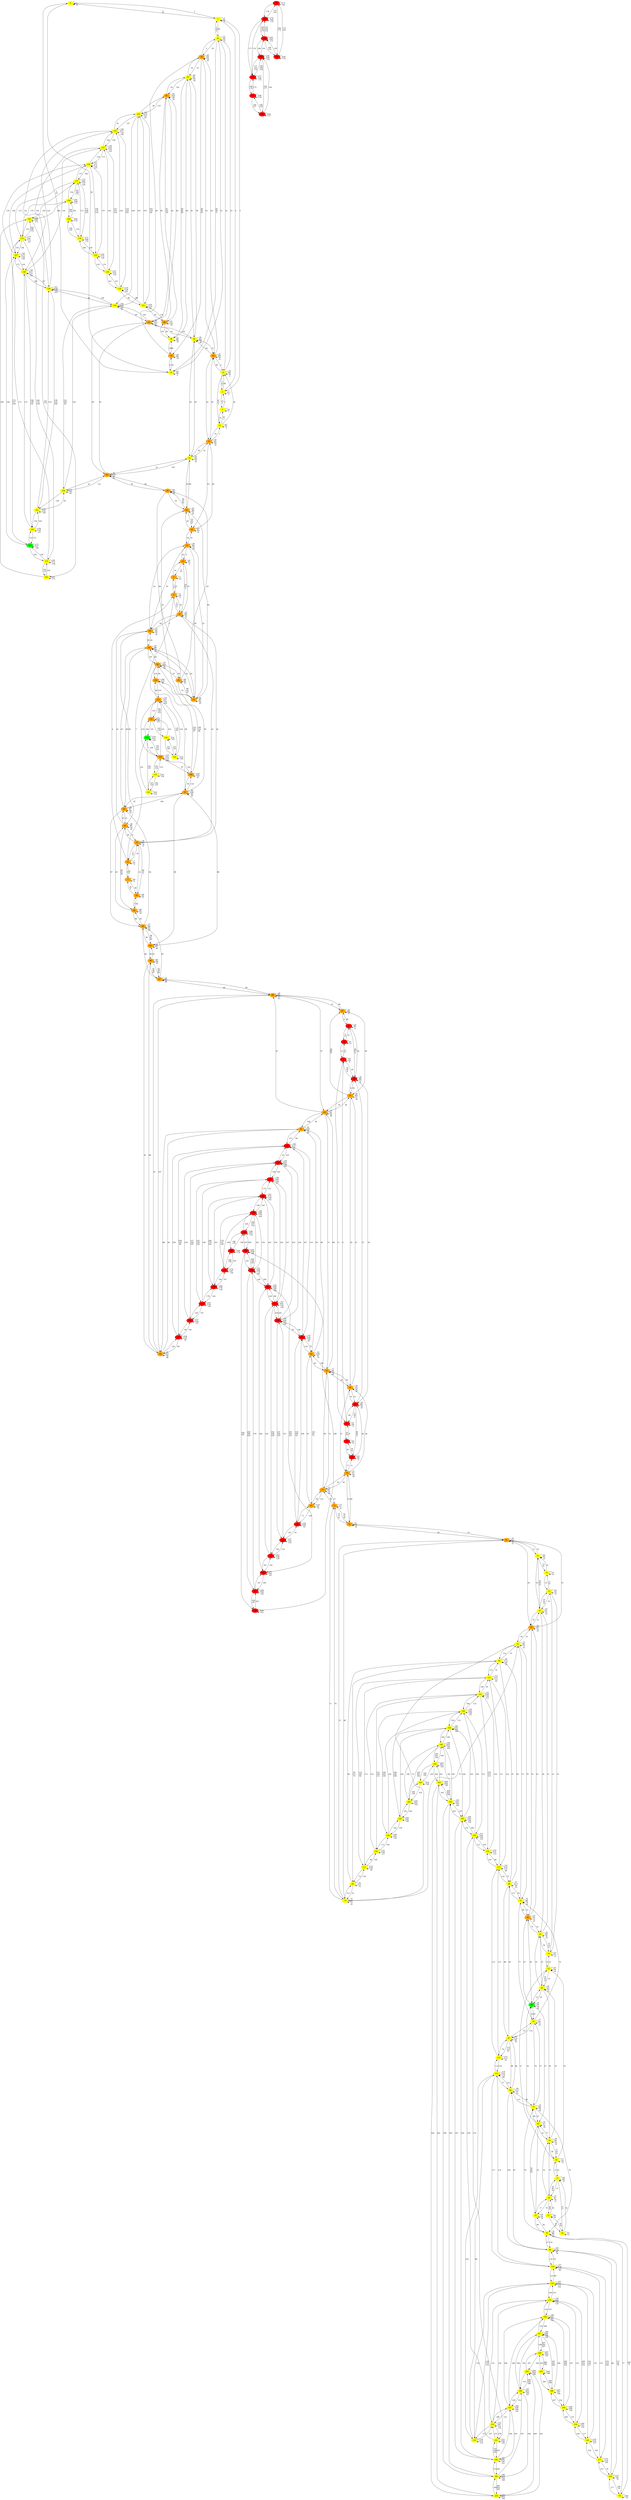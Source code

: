 digraph yamyam {
0 -> 0 [label = "\n1\n19"];
1 -> 0 [label = "\n1\n19"];
19 -> 0 [label = "\n1\n19"];
0[label = "0" color=yellow style = filled];
0 -> 1 [label = "\n2"];
1 -> 1 [label = "\n2\n20\n0"];
2 -> 1 [label = "\n0"];
20 -> 1 [label = "\n2\n20\n0"];
1[label = "1" color=yellow style = filled];
1 -> 2 [label = "\n3"];
2 -> 2 [label = "\n3\n21\n1"];
3 -> 2 [label = "\n1"];
21 -> 2 [label = "\n3\n21\n1"];
2[label = "2" color=yellow style = filled];
2 -> 3 [label = "\n22\n2"];
3 -> 3 [label = "\n22\n2"];
22 -> 3 [label = "\n22\n2"];
3[label = "3" color=yellow style = filled];
4 -> 4 [label = "\n5\n23"];
5 -> 4 [label = "\n5\n23"];
23 -> 4 [label = "\n5\n23"];
4[label = "4" color=orange style = filled];
4 -> 5 [label = "\n6"];
5 -> 5 [label = "\n6\n24\n4"];
6 -> 5 [label = "\n4"];
24 -> 5 [label = "\n6\n24\n4"];
5[label = "5" color=orange style = filled];
5 -> 6 [label = "\n7"];
6 -> 6 [label = "\n7\n25\n5"];
7 -> 6 [label = "\n5"];
25 -> 6 [label = "\n7\n25\n5"];
6[label = "6" color=orange style = filled];
6 -> 7 [label = "\n26\n6"];
7 -> 7 [label = "\n26\n6"];
26 -> 7 [label = "\n26\n6"];
7[label = "7" color=orange style = filled];
8 -> 8 [label = "\n9\n27"];
9 -> 8 [label = "\n9\n27"];
27 -> 8 [label = "\n9\n27"];
8[label = "8" color=red style = filled];
8 -> 9 [label = "\n10"];
9 -> 9 [label = "\n10\n28\n8"];
10 -> 9 [label = "\n8"];
28 -> 9 [label = "\n10\n28\n8"];
9[label = "9" color=red style = filled];
9 -> 10 [label = "\n11"];
10 -> 10 [label = "\n11\n29\n9"];
11 -> 10 [label = "\n9"];
29 -> 10 [label = "\n11\n29\n9"];
10[label = "10" color=red style = filled];
10 -> 11 [label = "\n30\n10"];
11 -> 11 [label = "\n30\n10"];
30 -> 11 [label = "\n30\n10"];
11[label = "11" color=red style = filled];
12 -> 12 [label = "\n13\n31"];
13 -> 12 [label = "\n13\n31"];
31 -> 12 [label = "\n13\n31"];
12[label = "12" color=yellow style = filled];
12 -> 13 [label = "\n14"];
13 -> 13 [label = "\n14\n32\n12"];
14 -> 13 [label = "\n12"];
32 -> 13 [label = "\n14\n32\n12"];
13[label = "13" color=yellow style = filled];
13 -> 14 [label = "\n15"];
14 -> 14 [label = "\n15\n33\n13"];
15 -> 14 [label = "\n13"];
33 -> 14 [label = "\n15\n33\n13"];
14[label = "14" color=yellow style = filled];
14 -> 15 [label = "\n16"];
15 -> 15 [label = "\n16\n34\n14"];
16 -> 15 [label = "\n14"];
34 -> 15 [label = "\n16\n34\n14"];
15[label = "15" color=yellow style = filled];
15 -> 16 [label = "\n17"];
16 -> 16 [label = "\n17\n35\n15"];
17 -> 16 [label = "\n15"];
35 -> 16 [label = "\n17\n35\n15"];
16[label = "16" color=yellow style = filled];
16 -> 17 [label = "\n18"];
17 -> 17 [label = "\n18\n36\n16"];
18 -> 17 [label = "\n16"];
36 -> 17 [label = "\n18\n36\n16"];
17[label = "17" color=yellow style = filled];
17 -> 18 [label = "\n37\n17"];
18 -> 18 [label = "\n37\n17"];
37 -> 18 [label = "\n37\n17"];
18[label = "18" color=yellow style = filled];
0 -> 19 [label = "\n38"];
19 -> 19 [label = "\n20\n38\n0"];
20 -> 19 [label = "\n20\n38\n0"];
38 -> 19 [label = "\n0"];
19[label = "19" color=yellow style = filled];
1 -> 20 [label = "\n39"];
19 -> 20 [label = "\n21"];
20 -> 20 [label = "\n21\n39\n19\n1"];
21 -> 20 [label = "\n19"];
39 -> 20 [label = "\n1"];
20[label = "20" color=yellow style = filled];
2 -> 21 [label = "\n40"];
20 -> 21 [label = "\n22"];
21 -> 21 [label = "\n22\n40\n20\n2"];
22 -> 21 [label = "\n20"];
40 -> 21 [label = "\n2"];
21[label = "21" color=yellow style = filled];
3 -> 22 [label = "\n41"];
21 -> 22 [label = "\n41\n21\n3"];
22 -> 22 [label = "\n41\n21\n3"];
41 -> 22 [label = "\n3"];
22[label = "22" color=yellow style = filled];
4 -> 23 [label = "\n43"];
23 -> 23 [label = "\n24\n43\n4"];
24 -> 23 [label = "\n24\n43\n4"];
43 -> 23 [label = "\n4"];
23[label = "23" color=orange style = filled];
5 -> 24 [label = "\n44"];
23 -> 24 [label = "\n25"];
24 -> 24 [label = "\n25\n44\n23\n5"];
25 -> 24 [label = "\n23"];
44 -> 24 [label = "\n5"];
24[label = "24" color=orange style = filled];
6 -> 25 [label = "\n45"];
24 -> 25 [label = "\n26"];
25 -> 25 [label = "\n26\n45\n24\n6"];
26 -> 25 [label = "\n24"];
45 -> 25 [label = "\n6"];
25[label = "25" color=orange style = filled];
7 -> 26 [label = "\n46"];
25 -> 26 [label = "\n46\n25\n7"];
26 -> 26 [label = "\n46\n25\n7"];
46 -> 26 [label = "\n7"];
26[label = "26" color=orange style = filled];
8 -> 27 [label = "\n47"];
27 -> 27 [label = "\n28\n47\n8"];
28 -> 27 [label = "\n28\n47\n8"];
47 -> 27 [label = "\n8"];
27[label = "27" color=red style = filled];
9 -> 28 [label = "\n48"];
27 -> 28 [label = "\n29"];
28 -> 28 [label = "\n29\n48\n27\n9"];
29 -> 28 [label = "\n27"];
48 -> 28 [label = "\n9"];
28[label = "28" color=red style = filled];
10 -> 29 [label = "\n49"];
28 -> 29 [label = "\n30"];
29 -> 29 [label = "\n30\n49\n28\n10"];
30 -> 29 [label = "\n28"];
49 -> 29 [label = "\n10"];
29[label = "29" color=red style = filled];
11 -> 30 [label = "\n50"];
29 -> 30 [label = "\n50\n29\n11"];
30 -> 30 [label = "\n50\n29\n11"];
50 -> 30 [label = "\n11"];
30[label = "30" color=red style = filled];
12 -> 31 [label = "\n52"];
31 -> 31 [label = "\n32\n52\n12"];
32 -> 31 [label = "\n32\n52\n12"];
52 -> 31 [label = "\n12"];
31[label = "31" color=yellow style = filled];
13 -> 32 [label = "\n53"];
31 -> 32 [label = "\n33"];
32 -> 32 [label = "\n33\n53\n31\n13"];
33 -> 32 [label = "\n31"];
53 -> 32 [label = "\n13"];
32[label = "32" color=yellow style = filled];
14 -> 33 [label = "\n54"];
32 -> 33 [label = "\n34"];
33 -> 33 [label = "\n34\n54\n32\n14"];
34 -> 33 [label = "\n32"];
54 -> 33 [label = "\n14"];
33[label = "33" color=yellow style = filled];
15 -> 34 [label = "\n55"];
33 -> 34 [label = "\n35"];
34 -> 34 [label = "\n35\n55\n33\n15"];
35 -> 34 [label = "\n33"];
55 -> 34 [label = "\n15"];
34[label = "34" color=yellow style = filled];
16 -> 35 [label = "\n56"];
34 -> 35 [label = "\n36"];
35 -> 35 [label = "\n36\n56\n34\n16"];
36 -> 35 [label = "\n34"];
56 -> 35 [label = "\n16"];
35[label = "35" color=yellow style = filled];
17 -> 36 [label = "\n57"];
35 -> 36 [label = "\n37"];
36 -> 36 [label = "\n37\n57\n35\n17"];
37 -> 36 [label = "\n35"];
57 -> 36 [label = "\n17"];
36[label = "36" color=yellow style = filled];
18 -> 37 [label = "\n36\n18"];
36 -> 37 [label = "\n36\n18"];
37 -> 37 [label = "\n36\n18"];
37[label = "37" color=yellow style = filled];
19 -> 38 [label = "\n58"];
38 -> 38 [label = "\n39\n58\n19"];
39 -> 38 [label = "\n39\n58\n19"];
58 -> 38 [label = "\n19"];
38[label = "38" color=orange style = filled];
20 -> 39 [label = "\n59"];
38 -> 39 [label = "\n40"];
39 -> 39 [label = "\n40\n59\n38\n20"];
40 -> 39 [label = "\n38"];
59 -> 39 [label = "\n20"];
39[label = "39" color=orange style = filled];
21 -> 40 [label = "\n60"];
39 -> 40 [label = "\n41"];
40 -> 40 [label = "\n41\n60\n39\n21"];
41 -> 40 [label = "\n39"];
60 -> 40 [label = "\n21"];
40[label = "40" color=orange style = filled];
22 -> 41 [label = "\n61"];
40 -> 41 [label = "\n42"];
41 -> 41 [label = "\n42\n61\n40\n22"];
42 -> 41 [label = "\n40"];
61 -> 41 [label = "\n22"];
41[label = "41" color=orange style = filled];
41 -> 42 [label = "\n43"];
42 -> 42 [label = "\n43\n62\n41"];
43 -> 42 [label = "\n41"];
62 -> 42 [label = "\n43\n62\n41"];
42[label = "42" color=orange style = filled];
23 -> 43 [label = "\n63"];
42 -> 43 [label = "\n44"];
43 -> 43 [label = "\n44\n63\n42\n23"];
44 -> 43 [label = "\n42"];
63 -> 43 [label = "\n23"];
43[label = "43" color=orange style = filled];
24 -> 44 [label = "\n64"];
43 -> 44 [label = "\n45"];
44 -> 44 [label = "\n45\n64\n43\n24"];
45 -> 44 [label = "\n43"];
64 -> 44 [label = "\n24"];
44[label = "44" color=orange style = filled];
25 -> 45 [label = "\n65"];
44 -> 45 [label = "\n46"];
45 -> 45 [label = "\n46\n65\n44\n25"];
46 -> 45 [label = "\n44"];
65 -> 45 [label = "\n25"];
45[label = "45" color=orange style = filled];
26 -> 46 [label = "\n66"];
45 -> 46 [label = "\n66\n45\n26"];
46 -> 46 [label = "\n66\n45\n26"];
66 -> 46 [label = "\n26"];
46[label = "46" color=orange style = filled];
27 -> 47 [label = "\n68"];
47 -> 47 [label = "\n48\n68\n27"];
48 -> 47 [label = "\n48\n68\n27"];
68 -> 47 [label = "\n27"];
47[label = "47" color=orange style = filled];
28 -> 48 [label = "\n69"];
47 -> 48 [label = "\n49"];
48 -> 48 [label = "\n49\n69\n47\n28"];
49 -> 48 [label = "\n47"];
69 -> 48 [label = "\n28"];
48[label = "48" color=orange style = filled];
29 -> 49 [label = "\n70"];
48 -> 49 [label = "\n50"];
49 -> 49 [label = "\n50\n70\n48\n29"];
50 -> 49 [label = "\n48"];
70 -> 49 [label = "\n29"];
49[label = "49" color=orange style = filled];
30 -> 50 [label = "\n71"];
49 -> 50 [label = "\n51"];
50 -> 50 [label = "\n51\n71\n49\n30"];
51 -> 50 [label = "\n49"];
71 -> 50 [label = "\n30"];
50[label = "50" color=orange style = filled];
50 -> 51 [label = "\n52"];
51 -> 51 [label = "\n52\n72\n50"];
52 -> 51 [label = "\n50"];
72 -> 51 [label = "\n52\n72\n50"];
51[label = "51" color=orange style = filled];
31 -> 52 [label = "\n73"];
51 -> 52 [label = "\n53"];
52 -> 52 [label = "\n53\n73\n51\n31"];
53 -> 52 [label = "\n51"];
73 -> 52 [label = "\n31"];
52[label = "52" color=orange style = filled];
32 -> 53 [label = "\n74"];
52 -> 53 [label = "\n54"];
53 -> 53 [label = "\n54\n74\n52\n32"];
54 -> 53 [label = "\n52"];
74 -> 53 [label = "\n32"];
53[label = "53" color=orange style = filled];
33 -> 54 [label = "\n75"];
53 -> 54 [label = "\n55"];
54 -> 54 [label = "\n55\n75\n53\n33"];
55 -> 54 [label = "\n53"];
75 -> 54 [label = "\n33"];
54[label = "54" color=orange style = filled];
34 -> 55 [label = "\n76"];
54 -> 55 [label = "\n56"];
55 -> 55 [label = "\n56\n76\n54\n34"];
56 -> 55 [label = "\n54"];
76 -> 55 [label = "\n34"];
55[label = "55" color=green style = filled];
35 -> 56 [label = "\n77"];
55 -> 56 [label = "\n57"];
56 -> 56 [label = "\n57\n77\n55\n35"];
57 -> 56 [label = "\n55"];
77 -> 56 [label = "\n35"];
56[label = "56" color=yellow style = filled];
36 -> 57 [label = "\n78"];
56 -> 57 [label = "\n78\n56\n36"];
57 -> 57 [label = "\n78\n56\n36"];
78 -> 57 [label = "\n36"];
57[label = "57" color=yellow style = filled];
38 -> 58 [label = "\n80"];
58 -> 58 [label = "\n59\n80\n38"];
59 -> 58 [label = "\n59\n80\n38"];
80 -> 58 [label = "\n38"];
58[label = "58" color=yellow style = filled];
39 -> 59 [label = "\n81"];
58 -> 59 [label = "\n60"];
59 -> 59 [label = "\n60\n81\n58\n39"];
60 -> 59 [label = "\n58"];
81 -> 59 [label = "\n39"];
59[label = "59" color=yellow style = filled];
40 -> 60 [label = "\n82"];
59 -> 60 [label = "\n61"];
60 -> 60 [label = "\n61\n82\n59\n40"];
61 -> 60 [label = "\n59"];
82 -> 60 [label = "\n40"];
60[label = "60" color=yellow style = filled];
41 -> 61 [label = "\n83"];
60 -> 61 [label = "\n62"];
61 -> 61 [label = "\n62\n83\n60\n41"];
62 -> 61 [label = "\n60"];
83 -> 61 [label = "\n41"];
61[label = "61" color=yellow style = filled];
42 -> 62 [label = "\n84"];
61 -> 62 [label = "\n63"];
62 -> 62 [label = "\n63\n84\n61\n42"];
63 -> 62 [label = "\n61"];
84 -> 62 [label = "\n42"];
62[label = "62" color=orange style = filled];
43 -> 63 [label = "\n85"];
62 -> 63 [label = "\n64"];
63 -> 63 [label = "\n64\n85\n62\n43"];
64 -> 63 [label = "\n62"];
85 -> 63 [label = "\n43"];
63[label = "63" color=orange style = filled];
44 -> 64 [label = "\n86"];
63 -> 64 [label = "\n65"];
64 -> 64 [label = "\n65\n86\n63\n44"];
65 -> 64 [label = "\n63"];
86 -> 64 [label = "\n44"];
64[label = "64" color=orange style = filled];
45 -> 65 [label = "\n87"];
64 -> 65 [label = "\n66"];
65 -> 65 [label = "\n66\n87\n64\n45"];
66 -> 65 [label = "\n64"];
87 -> 65 [label = "\n45"];
65[label = "65" color=orange style = filled];
46 -> 66 [label = "\n88"];
65 -> 66 [label = "\n67"];
66 -> 66 [label = "\n67\n88\n65\n46"];
67 -> 66 [label = "\n65"];
88 -> 66 [label = "\n46"];
66[label = "66" color=orange style = filled];
66 -> 67 [label = "\n68"];
67 -> 67 [label = "\n68\n89\n66"];
68 -> 67 [label = "\n66"];
89 -> 67 [label = "\n68\n89\n66"];
67[label = "67" color=orange style = filled];
47 -> 68 [label = "\n90"];
67 -> 68 [label = "\n69"];
68 -> 68 [label = "\n69\n90\n67\n47"];
69 -> 68 [label = "\n67"];
90 -> 68 [label = "\n47"];
68[label = "68" color=orange style = filled];
48 -> 69 [label = "\n91"];
68 -> 69 [label = "\n70"];
69 -> 69 [label = "\n70\n91\n68\n48"];
70 -> 69 [label = "\n68"];
91 -> 69 [label = "\n48"];
69[label = "69" color=orange style = filled];
49 -> 70 [label = "\n92"];
69 -> 70 [label = "\n71"];
70 -> 70 [label = "\n71\n92\n69\n49"];
71 -> 70 [label = "\n69"];
92 -> 70 [label = "\n49"];
70[label = "70" color=orange style = filled];
50 -> 71 [label = "\n93"];
70 -> 71 [label = "\n72"];
71 -> 71 [label = "\n72\n93\n70\n50"];
72 -> 71 [label = "\n70"];
93 -> 71 [label = "\n50"];
71[label = "71" color=orange style = filled];
51 -> 72 [label = "\n73\n71\n51"];
71 -> 72 [label = "\n73"];
72 -> 72 [label = "\n73\n71\n51"];
73 -> 72 [label = "\n71"];
72[label = "72" color=orange style = filled];
52 -> 73 [label = "\n94"];
72 -> 73 [label = "\n74"];
73 -> 73 [label = "\n74\n94\n72\n52"];
74 -> 73 [label = "\n72"];
94 -> 73 [label = "\n52"];
73[label = "73" color=yellow style = filled];
53 -> 74 [label = "\n95"];
73 -> 74 [label = "\n75"];
74 -> 74 [label = "\n75\n95\n73\n53"];
75 -> 74 [label = "\n73"];
95 -> 74 [label = "\n53"];
74[label = "74" color=yellow style = filled];
54 -> 75 [label = "\n96"];
74 -> 75 [label = "\n76"];
75 -> 75 [label = "\n76\n96\n74\n54"];
76 -> 75 [label = "\n74"];
96 -> 75 [label = "\n54"];
75[label = "75" color=yellow style = filled];
55 -> 76 [label = "\n97"];
75 -> 76 [label = "\n77"];
76 -> 76 [label = "\n77\n97\n75\n55"];
77 -> 76 [label = "\n75"];
97 -> 76 [label = "\n55"];
76[label = "76" color=yellow style = filled];
56 -> 77 [label = "\n98"];
76 -> 77 [label = "\n78"];
77 -> 77 [label = "\n78\n98\n76\n56"];
78 -> 77 [label = "\n76"];
98 -> 77 [label = "\n56"];
77[label = "77" color=yellow style = filled];
57 -> 78 [label = "\n99"];
77 -> 78 [label = "\n79"];
78 -> 78 [label = "\n79\n99\n77\n57"];
79 -> 78 [label = "\n77"];
99 -> 78 [label = "\n57"];
78[label = "78" color=yellow style = filled];
78 -> 79 [label = "\n100\n78"];
79 -> 79 [label = "\n100\n78"];
100 -> 79 [label = "\n100\n78"];
79[label = "79" color=yellow style = filled];
58 -> 80 [label = "\n101"];
80 -> 80 [label = "\n81\n101\n58"];
81 -> 80 [label = "\n81\n101\n58"];
101 -> 80 [label = "\n58"];
80[label = "80" color=orange style = filled];
59 -> 81 [label = "\n102"];
80 -> 81 [label = "\n82"];
81 -> 81 [label = "\n82\n102\n80\n59"];
82 -> 81 [label = "\n80"];
102 -> 81 [label = "\n59"];
81[label = "81" color=orange style = filled];
60 -> 82 [label = "\n103"];
81 -> 82 [label = "\n83"];
82 -> 82 [label = "\n83\n103\n81\n60"];
83 -> 82 [label = "\n81"];
103 -> 82 [label = "\n60"];
82[label = "82" color=orange style = filled];
61 -> 83 [label = "\n104"];
82 -> 83 [label = "\n84"];
83 -> 83 [label = "\n84\n104\n82\n61"];
84 -> 83 [label = "\n82"];
104 -> 83 [label = "\n61"];
83[label = "83" color=orange style = filled];
62 -> 84 [label = "\n85\n83\n62"];
83 -> 84 [label = "\n85"];
84 -> 84 [label = "\n85\n83\n62"];
85 -> 84 [label = "\n83"];
84[label = "84" color=orange style = filled];
63 -> 85 [label = "\n86\n84\n63"];
84 -> 85 [label = "\n86"];
85 -> 85 [label = "\n86\n84\n63"];
86 -> 85 [label = "\n84"];
85[label = "85" color=orange style = filled];
64 -> 86 [label = "\n105"];
85 -> 86 [label = "\n87"];
86 -> 86 [label = "\n87\n105\n85\n64"];
87 -> 86 [label = "\n85"];
105 -> 86 [label = "\n64"];
86[label = "86" color=orange style = filled];
65 -> 87 [label = "\n106"];
86 -> 87 [label = "\n88"];
87 -> 87 [label = "\n88\n106\n86\n65"];
88 -> 87 [label = "\n86"];
106 -> 87 [label = "\n65"];
87[label = "87" color=orange style = filled];
66 -> 88 [label = "\n89\n87\n66"];
87 -> 88 [label = "\n89"];
88 -> 88 [label = "\n89\n87\n66"];
89 -> 88 [label = "\n87"];
88[label = "88" color=orange style = filled];
67 -> 89 [label = "\n90\n88\n67"];
88 -> 89 [label = "\n90"];
89 -> 89 [label = "\n90\n88\n67"];
90 -> 89 [label = "\n88"];
89[label = "89" color=orange style = filled];
68 -> 90 [label = "\n107"];
89 -> 90 [label = "\n91"];
90 -> 90 [label = "\n91\n107\n89\n68"];
91 -> 90 [label = "\n89"];
107 -> 90 [label = "\n68"];
90[label = "90" color=orange style = filled];
69 -> 91 [label = "\n108"];
90 -> 91 [label = "\n92"];
91 -> 91 [label = "\n92\n108\n90\n69"];
92 -> 91 [label = "\n90"];
108 -> 91 [label = "\n69"];
91[label = "91" color=orange style = filled];
70 -> 92 [label = "\n109"];
91 -> 92 [label = "\n93"];
92 -> 92 [label = "\n93\n109\n91\n70"];
93 -> 92 [label = "\n91"];
109 -> 92 [label = "\n70"];
92[label = "92" color=orange style = filled];
71 -> 93 [label = "\n110"];
92 -> 93 [label = "\n110\n92\n71"];
93 -> 93 [label = "\n110\n92\n71"];
110 -> 93 [label = "\n71"];
93[label = "93" color=orange style = filled];
73 -> 94 [label = "\n111"];
94 -> 94 [label = "\n95\n111\n73"];
95 -> 94 [label = "\n95\n111\n73"];
111 -> 94 [label = "\n73"];
94[label = "94" color=yellow style = filled];
74 -> 95 [label = "\n112"];
94 -> 95 [label = "\n96"];
95 -> 95 [label = "\n96\n112\n94\n74"];
96 -> 95 [label = "\n94"];
112 -> 95 [label = "\n74"];
95[label = "95" color=yellow style = filled];
75 -> 96 [label = "\n113"];
95 -> 96 [label = "\n97"];
96 -> 96 [label = "\n97\n113\n95\n75"];
97 -> 96 [label = "\n95"];
113 -> 96 [label = "\n75"];
96[label = "96" color=yellow style = filled];
76 -> 97 [label = "\n114"];
96 -> 97 [label = "\n98"];
97 -> 97 [label = "\n98\n114\n96\n76"];
98 -> 97 [label = "\n96"];
114 -> 97 [label = "\n76"];
97[label = "97" color=yellow style = filled];
77 -> 98 [label = "\n115"];
97 -> 98 [label = "\n99"];
98 -> 98 [label = "\n99\n115\n97\n77"];
99 -> 98 [label = "\n97"];
115 -> 98 [label = "\n77"];
98[label = "98" color=yellow style = filled];
78 -> 99 [label = "\n116"];
98 -> 99 [label = "\n100"];
99 -> 99 [label = "\n100\n116\n98\n78"];
100 -> 99 [label = "\n98"];
116 -> 99 [label = "\n78"];
99[label = "99" color=yellow style = filled];
79 -> 100 [label = "\n117"];
99 -> 100 [label = "\n117\n99\n79"];
100 -> 100 [label = "\n117\n99\n79"];
117 -> 100 [label = "\n79"];
100[label = "100" color=yellow style = filled];
80 -> 101 [label = "\n118"];
101 -> 101 [label = "\n102\n118\n80"];
102 -> 101 [label = "\n102\n118\n80"];
118 -> 101 [label = "\n80"];
101[label = "101" color=yellow style = filled];
81 -> 102 [label = "\n119"];
101 -> 102 [label = "\n103"];
102 -> 102 [label = "\n103\n119\n101\n81"];
103 -> 102 [label = "\n101"];
119 -> 102 [label = "\n81"];
102[label = "102" color=yellow style = filled];
82 -> 103 [label = "\n120"];
102 -> 103 [label = "\n104"];
103 -> 103 [label = "\n104\n120\n102\n82"];
104 -> 103 [label = "\n102"];
120 -> 103 [label = "\n82"];
103[label = "103" color=yellow style = filled];
83 -> 104 [label = "\n121"];
103 -> 104 [label = "\n121\n103\n83"];
104 -> 104 [label = "\n121\n103\n83"];
121 -> 104 [label = "\n83"];
104[label = "104" color=yellow style = filled];
86 -> 105 [label = "\n123"];
105 -> 105 [label = "\n106\n123\n86"];
106 -> 105 [label = "\n106\n123\n86"];
123 -> 105 [label = "\n86"];
105[label = "105" color=orange style = filled];
87 -> 106 [label = "\n124"];
105 -> 106 [label = "\n124\n105\n87"];
106 -> 106 [label = "\n124\n105\n87"];
124 -> 106 [label = "\n87"];
106[label = "106" color=orange style = filled];
90 -> 107 [label = "\n126"];
107 -> 107 [label = "\n108\n126\n90"];
108 -> 107 [label = "\n108\n126\n90"];
126 -> 107 [label = "\n90"];
107[label = "107" color=red style = filled];
91 -> 108 [label = "\n127"];
107 -> 108 [label = "\n109"];
108 -> 108 [label = "\n109\n127\n107\n91"];
109 -> 108 [label = "\n107"];
127 -> 108 [label = "\n91"];
108[label = "108" color=red style = filled];
92 -> 109 [label = "\n128"];
108 -> 109 [label = "\n110"];
109 -> 109 [label = "\n110\n128\n108\n92"];
110 -> 109 [label = "\n108"];
128 -> 109 [label = "\n92"];
109[label = "109" color=red style = filled];
93 -> 110 [label = "\n129"];
109 -> 110 [label = "\n129\n109\n93"];
110 -> 110 [label = "\n129\n109\n93"];
129 -> 110 [label = "\n93"];
110[label = "110" color=red style = filled];
94 -> 111 [label = "\n130"];
111 -> 111 [label = "\n112\n130\n94"];
112 -> 111 [label = "\n112\n130\n94"];
130 -> 111 [label = "\n94"];
111[label = "111" color=yellow style = filled];
95 -> 112 [label = "\n131"];
111 -> 112 [label = "\n113"];
112 -> 112 [label = "\n113\n131\n111\n95"];
113 -> 112 [label = "\n111"];
131 -> 112 [label = "\n95"];
112[label = "112" color=yellow style = filled];
96 -> 113 [label = "\n132"];
112 -> 113 [label = "\n114"];
113 -> 113 [label = "\n114\n132\n112\n96"];
114 -> 113 [label = "\n112"];
132 -> 113 [label = "\n96"];
113[label = "113" color=yellow style = filled];
97 -> 114 [label = "\n115\n113\n97"];
113 -> 114 [label = "\n115"];
114 -> 114 [label = "\n115\n113\n97"];
115 -> 114 [label = "\n113"];
114[label = "114" color=yellow style = filled];
98 -> 115 [label = "\n133"];
114 -> 115 [label = "\n116"];
115 -> 115 [label = "\n116\n133\n114\n98"];
116 -> 115 [label = "\n114"];
133 -> 115 [label = "\n98"];
115[label = "115" color=yellow style = filled];
99 -> 116 [label = "\n134"];
115 -> 116 [label = "\n117"];
116 -> 116 [label = "\n117\n134\n115\n99"];
117 -> 116 [label = "\n115"];
134 -> 116 [label = "\n99"];
116[label = "116" color=yellow style = filled];
100 -> 117 [label = "\n135"];
116 -> 117 [label = "\n135\n116\n100"];
117 -> 117 [label = "\n135\n116\n100"];
135 -> 117 [label = "\n100"];
117[label = "117" color=yellow style = filled];
101 -> 118 [label = "\n136"];
118 -> 118 [label = "\n119\n136\n101"];
119 -> 118 [label = "\n119\n136\n101"];
136 -> 118 [label = "\n101"];
118[label = "118" color=yellow style = filled];
102 -> 119 [label = "\n137"];
118 -> 119 [label = "\n120"];
119 -> 119 [label = "\n120\n137\n118\n102"];
120 -> 119 [label = "\n118"];
137 -> 119 [label = "\n102"];
119[label = "119" color=yellow style = filled];
103 -> 120 [label = "\n138"];
119 -> 120 [label = "\n121"];
120 -> 120 [label = "\n121\n138\n119\n103"];
121 -> 120 [label = "\n119"];
138 -> 120 [label = "\n103"];
120[label = "120" color=yellow style = filled];
104 -> 121 [label = "\n139"];
120 -> 121 [label = "\n139\n120\n104"];
121 -> 121 [label = "\n139\n120\n104"];
139 -> 121 [label = "\n104"];
121[label = "121" color=yellow style = filled];
122 -> 122 [label = "\n123\n140"];
123 -> 122 [label = "\n123\n140"];
140 -> 122 [label = "\n123\n140"];
122[label = "122" color=yellow style = filled];
105 -> 123 [label = "\n141"];
122 -> 123 [label = "\n124"];
123 -> 123 [label = "\n124\n141\n122\n105"];
124 -> 123 [label = "\n122"];
141 -> 123 [label = "\n105"];
123[label = "123" color=orange style = filled];
106 -> 124 [label = "\n142"];
123 -> 124 [label = "\n125"];
124 -> 124 [label = "\n125\n142\n123\n106"];
125 -> 124 [label = "\n123"];
142 -> 124 [label = "\n106"];
124[label = "124" color=orange style = filled];
124 -> 125 [label = "\n143\n124"];
125 -> 125 [label = "\n143\n124"];
143 -> 125 [label = "\n143\n124"];
125[label = "125" color=yellow style = filled];
107 -> 126 [label = "\n144"];
126 -> 126 [label = "\n127\n144\n107"];
127 -> 126 [label = "\n127\n144\n107"];
144 -> 126 [label = "\n107"];
126[label = "126" color=red style = filled];
108 -> 127 [label = "\n145"];
126 -> 127 [label = "\n128"];
127 -> 127 [label = "\n128\n145\n126\n108"];
128 -> 127 [label = "\n126"];
145 -> 127 [label = "\n108"];
127[label = "127" color=red style = filled];
109 -> 128 [label = "\n146"];
127 -> 128 [label = "\n129"];
128 -> 128 [label = "\n129\n146\n127\n109"];
129 -> 128 [label = "\n127"];
146 -> 128 [label = "\n109"];
128[label = "128" color=red style = filled];
110 -> 129 [label = "\n147"];
128 -> 129 [label = "\n147\n128\n110"];
129 -> 129 [label = "\n147\n128\n110"];
147 -> 129 [label = "\n110"];
129[label = "129" color=red style = filled];
111 -> 130 [label = "\n148"];
130 -> 130 [label = "\n131\n148\n111"];
131 -> 130 [label = "\n131\n148\n111"];
148 -> 130 [label = "\n111"];
130[label = "130" color=yellow style = filled];
112 -> 131 [label = "\n149"];
130 -> 131 [label = "\n132"];
131 -> 131 [label = "\n132\n149\n130\n112"];
132 -> 131 [label = "\n130"];
149 -> 131 [label = "\n112"];
131[label = "131" color=yellow style = filled];
113 -> 132 [label = "\n150"];
131 -> 132 [label = "\n150\n131\n113"];
132 -> 132 [label = "\n150\n131\n113"];
150 -> 132 [label = "\n113"];
132[label = "132" color=yellow style = filled];
115 -> 133 [label = "\n152"];
133 -> 133 [label = "\n134\n152\n115"];
134 -> 133 [label = "\n134\n152\n115"];
152 -> 133 [label = "\n115"];
133[label = "133" color=yellow style = filled];
116 -> 134 [label = "\n153"];
133 -> 134 [label = "\n135"];
134 -> 134 [label = "\n135\n153\n133\n116"];
135 -> 134 [label = "\n133"];
153 -> 134 [label = "\n116"];
134[label = "134" color=yellow style = filled];
117 -> 135 [label = "\n154"];
134 -> 135 [label = "\n154\n134\n117"];
135 -> 135 [label = "\n154\n134\n117"];
154 -> 135 [label = "\n117"];
135[label = "135" color=yellow style = filled];
118 -> 136 [label = "\n155"];
136 -> 136 [label = "\n137\n155\n118"];
137 -> 136 [label = "\n137\n155\n118"];
155 -> 136 [label = "\n118"];
136[label = "136" color=yellow style = filled];
119 -> 137 [label = "\n156"];
136 -> 137 [label = "\n138"];
137 -> 137 [label = "\n138\n156\n136\n119"];
138 -> 137 [label = "\n136"];
156 -> 137 [label = "\n119"];
137[label = "137" color=yellow style = filled];
120 -> 138 [label = "\n157"];
137 -> 138 [label = "\n139"];
138 -> 138 [label = "\n139\n157\n137\n120"];
139 -> 138 [label = "\n137"];
157 -> 138 [label = "\n120"];
138[label = "138" color=yellow style = filled];
121 -> 139 [label = "\n158"];
138 -> 139 [label = "\n158\n138\n121"];
139 -> 139 [label = "\n158\n138\n121"];
158 -> 139 [label = "\n121"];
139[label = "139" color=yellow style = filled];
122 -> 140 [label = "\n141\n122"];
140 -> 140 [label = "\n141\n122"];
141 -> 140 [label = "\n141\n122"];
140[label = "140" color=yellow style = filled];
123 -> 141 [label = "\n142\n140\n123"];
140 -> 141 [label = "\n142"];
141 -> 141 [label = "\n142\n140\n123"];
142 -> 141 [label = "\n140"];
141[label = "141" color=orange style = filled];
124 -> 142 [label = "\n143\n141\n124"];
141 -> 142 [label = "\n143"];
142 -> 142 [label = "\n143\n141\n124"];
143 -> 142 [label = "\n141"];
142[label = "142" color=green style = filled];
125 -> 143 [label = "\n142\n125"];
142 -> 143 [label = "\n142\n125"];
143 -> 143 [label = "\n142\n125"];
143[label = "143" color=yellow style = filled];
126 -> 144 [label = "\n159"];
144 -> 144 [label = "\n145\n159\n126"];
145 -> 144 [label = "\n145\n159\n126"];
159 -> 144 [label = "\n126"];
144[label = "144" color=red style = filled];
127 -> 145 [label = "\n160"];
144 -> 145 [label = "\n146"];
145 -> 145 [label = "\n146\n160\n144\n127"];
146 -> 145 [label = "\n144"];
160 -> 145 [label = "\n127"];
145[label = "145" color=red style = filled];
128 -> 146 [label = "\n161"];
145 -> 146 [label = "\n147"];
146 -> 146 [label = "\n147\n161\n145\n128"];
147 -> 146 [label = "\n145"];
161 -> 146 [label = "\n128"];
146[label = "146" color=red style = filled];
129 -> 147 [label = "\n162"];
146 -> 147 [label = "\n162\n146\n129"];
147 -> 147 [label = "\n162\n146\n129"];
162 -> 147 [label = "\n129"];
147[label = "147" color=red style = filled];
130 -> 148 [label = "\n163"];
148 -> 148 [label = "\n149\n163\n130"];
149 -> 148 [label = "\n149\n163\n130"];
163 -> 148 [label = "\n130"];
148[label = "148" color=yellow style = filled];
131 -> 149 [label = "\n164"];
148 -> 149 [label = "\n150"];
149 -> 149 [label = "\n150\n164\n148\n131"];
150 -> 149 [label = "\n148"];
164 -> 149 [label = "\n131"];
149[label = "149" color=yellow style = filled];
132 -> 150 [label = "\n165"];
149 -> 150 [label = "\n151"];
150 -> 150 [label = "\n151\n165\n149\n132"];
151 -> 150 [label = "\n149"];
165 -> 150 [label = "\n132"];
150[label = "150" color=yellow style = filled];
150 -> 151 [label = "\n152"];
151 -> 151 [label = "\n152\n166\n150"];
152 -> 151 [label = "\n150"];
166 -> 151 [label = "\n152\n166\n150"];
151[label = "151" color=yellow style = filled];
133 -> 152 [label = "\n167"];
151 -> 152 [label = "\n153"];
152 -> 152 [label = "\n153\n167\n151\n133"];
153 -> 152 [label = "\n151"];
167 -> 152 [label = "\n133"];
152[label = "152" color=yellow style = filled];
134 -> 153 [label = "\n168"];
152 -> 153 [label = "\n154"];
153 -> 153 [label = "\n154\n168\n152\n134"];
154 -> 153 [label = "\n152"];
168 -> 153 [label = "\n134"];
153[label = "153" color=yellow style = filled];
135 -> 154 [label = "\n169"];
153 -> 154 [label = "\n169\n153\n135"];
154 -> 154 [label = "\n169\n153\n135"];
169 -> 154 [label = "\n135"];
154[label = "154" color=yellow style = filled];
136 -> 155 [label = "\n170"];
155 -> 155 [label = "\n156\n170\n136"];
156 -> 155 [label = "\n156\n170\n136"];
170 -> 155 [label = "\n136"];
155[label = "155" color=yellow style = filled];
137 -> 156 [label = "\n171"];
155 -> 156 [label = "\n157"];
156 -> 156 [label = "\n157\n171\n155\n137"];
157 -> 156 [label = "\n155"];
171 -> 156 [label = "\n137"];
156[label = "156" color=yellow style = filled];
138 -> 157 [label = "\n172"];
156 -> 157 [label = "\n158"];
157 -> 157 [label = "\n158\n172\n156\n138"];
158 -> 157 [label = "\n156"];
172 -> 157 [label = "\n138"];
157[label = "157" color=yellow style = filled];
139 -> 158 [label = "\n173"];
157 -> 158 [label = "\n173\n157\n139"];
158 -> 158 [label = "\n173\n157\n139"];
173 -> 158 [label = "\n139"];
158[label = "158" color=green style = filled];
144 -> 159 [label = "\n178"];
159 -> 159 [label = "\n160\n178\n144"];
160 -> 159 [label = "\n160\n178\n144"];
178 -> 159 [label = "\n144"];
159[label = "159" color=red style = filled];
145 -> 160 [label = "\n179"];
159 -> 160 [label = "\n161"];
160 -> 160 [label = "\n161\n179\n159\n145"];
161 -> 160 [label = "\n159"];
179 -> 160 [label = "\n145"];
160[label = "160" color=red style = filled];
146 -> 161 [label = "\n180"];
160 -> 161 [label = "\n162"];
161 -> 161 [label = "\n162\n180\n160\n146"];
162 -> 161 [label = "\n160"];
180 -> 161 [label = "\n146"];
161[label = "161" color=red style = filled];
147 -> 162 [label = "\n181"];
161 -> 162 [label = "\n181\n161\n147"];
162 -> 162 [label = "\n181\n161\n147"];
181 -> 162 [label = "\n147"];
162[label = "162" color=red style = filled];
148 -> 163 [label = "\n182"];
163 -> 163 [label = "\n164\n182\n148"];
164 -> 163 [label = "\n164\n182\n148"];
182 -> 163 [label = "\n148"];
163[label = "163" color=yellow style = filled];
149 -> 164 [label = "\n183"];
163 -> 164 [label = "\n165"];
164 -> 164 [label = "\n165\n183\n163\n149"];
165 -> 164 [label = "\n163"];
183 -> 164 [label = "\n149"];
164[label = "164" color=yellow style = filled];
150 -> 165 [label = "\n184"];
164 -> 165 [label = "\n166"];
165 -> 165 [label = "\n166\n184\n164\n150"];
166 -> 165 [label = "\n164"];
184 -> 165 [label = "\n150"];
165[label = "165" color=yellow style = filled];
151 -> 166 [label = "\n185"];
165 -> 166 [label = "\n167"];
166 -> 166 [label = "\n167\n185\n165\n151"];
167 -> 166 [label = "\n165"];
185 -> 166 [label = "\n151"];
166[label = "166" color=yellow style = filled];
152 -> 167 [label = "\n186"];
166 -> 167 [label = "\n168"];
167 -> 167 [label = "\n168\n186\n166\n152"];
168 -> 167 [label = "\n166"];
186 -> 167 [label = "\n152"];
167[label = "167" color=yellow style = filled];
153 -> 168 [label = "\n187"];
167 -> 168 [label = "\n169"];
168 -> 168 [label = "\n169\n187\n167\n153"];
169 -> 168 [label = "\n167"];
187 -> 168 [label = "\n153"];
168[label = "168" color=yellow style = filled];
154 -> 169 [label = "\n188"];
168 -> 169 [label = "\n188\n168\n154"];
169 -> 169 [label = "\n188\n168\n154"];
188 -> 169 [label = "\n154"];
169[label = "169" color=yellow style = filled];
155 -> 170 [label = "\n189"];
170 -> 170 [label = "\n171\n189\n155"];
171 -> 170 [label = "\n171\n189\n155"];
189 -> 170 [label = "\n155"];
170[label = "170" color=yellow style = filled];
156 -> 171 [label = "\n190"];
170 -> 171 [label = "\n172"];
171 -> 171 [label = "\n172\n190\n170\n156"];
172 -> 171 [label = "\n170"];
190 -> 171 [label = "\n156"];
171[label = "171" color=yellow style = filled];
157 -> 172 [label = "\n191"];
171 -> 172 [label = "\n173"];
172 -> 172 [label = "\n173\n191\n171\n157"];
173 -> 172 [label = "\n171"];
191 -> 172 [label = "\n157"];
172[label = "172" color=yellow style = filled];
158 -> 173 [label = "\n192"];
172 -> 173 [label = "\n192\n172\n158"];
173 -> 173 [label = "\n192\n172\n158"];
192 -> 173 [label = "\n158"];
173[label = "173" color=yellow style = filled];
174 -> 174 [label = "\n175\n193"];
175 -> 174 [label = "\n175\n193"];
193 -> 174 [label = "\n175\n193"];
174[label = "174" color=red style = filled];
174 -> 175 [label = "\n176"];
175 -> 175 [label = "\n176\n194\n174"];
176 -> 175 [label = "\n174"];
194 -> 175 [label = "\n176\n194\n174"];
175[label = "175" color=red style = filled];
175 -> 176 [label = "\n177"];
176 -> 176 [label = "\n177\n195\n175"];
177 -> 176 [label = "\n175"];
195 -> 176 [label = "\n177\n195\n175"];
176[label = "176" color=red style = filled];
176 -> 177 [label = "\n196\n176"];
177 -> 177 [label = "\n196\n176"];
196 -> 177 [label = "\n196\n176"];
177[label = "177" color=red style = filled];
159 -> 178 [label = "\n197"];
178 -> 178 [label = "\n179\n197\n159"];
179 -> 178 [label = "\n179\n197\n159"];
197 -> 178 [label = "\n159"];
178[label = "178" color=red style = filled];
160 -> 179 [label = "\n198"];
178 -> 179 [label = "\n180"];
179 -> 179 [label = "\n180\n198\n178\n160"];
180 -> 179 [label = "\n178"];
198 -> 179 [label = "\n160"];
179[label = "179" color=red style = filled];
161 -> 180 [label = "\n199"];
179 -> 180 [label = "\n181"];
180 -> 180 [label = "\n181\n199\n179\n161"];
181 -> 180 [label = "\n179"];
199 -> 180 [label = "\n161"];
180[label = "180" color=red style = filled];
162 -> 181 [label = "\n200"];
180 -> 181 [label = "\n200\n180\n162"];
181 -> 181 [label = "\n200\n180\n162"];
200 -> 181 [label = "\n162"];
181[label = "181" color=red style = filled];
163 -> 182 [label = "\n201"];
182 -> 182 [label = "\n183\n201\n163"];
183 -> 182 [label = "\n183\n201\n163"];
201 -> 182 [label = "\n163"];
182[label = "182" color=yellow style = filled];
164 -> 183 [label = "\n202"];
182 -> 183 [label = "\n184"];
183 -> 183 [label = "\n184\n202\n182\n164"];
184 -> 183 [label = "\n182"];
202 -> 183 [label = "\n164"];
183[label = "183" color=yellow style = filled];
165 -> 184 [label = "\n203"];
183 -> 184 [label = "\n185"];
184 -> 184 [label = "\n185\n203\n183\n165"];
185 -> 184 [label = "\n183"];
203 -> 184 [label = "\n165"];
184[label = "184" color=yellow style = filled];
166 -> 185 [label = "\n204"];
184 -> 185 [label = "\n186"];
185 -> 185 [label = "\n186\n204\n184\n166"];
186 -> 185 [label = "\n184"];
204 -> 185 [label = "\n166"];
185[label = "185" color=yellow style = filled];
167 -> 186 [label = "\n205"];
185 -> 186 [label = "\n187"];
186 -> 186 [label = "\n187\n205\n185\n167"];
187 -> 186 [label = "\n185"];
205 -> 186 [label = "\n167"];
186[label = "186" color=yellow style = filled];
168 -> 187 [label = "\n206"];
186 -> 187 [label = "\n188"];
187 -> 187 [label = "\n188\n206\n186\n168"];
188 -> 187 [label = "\n186"];
206 -> 187 [label = "\n168"];
187[label = "187" color=yellow style = filled];
169 -> 188 [label = "\n207"];
187 -> 188 [label = "\n207\n187\n169"];
188 -> 188 [label = "\n207\n187\n169"];
207 -> 188 [label = "\n169"];
188[label = "188" color=yellow style = filled];
170 -> 189 [label = "\n190\n170"];
189 -> 189 [label = "\n190\n170"];
190 -> 189 [label = "\n190\n170"];
189[label = "189" color=yellow style = filled];
171 -> 190 [label = "\n191\n189\n171"];
189 -> 190 [label = "\n191"];
190 -> 190 [label = "\n191\n189\n171"];
191 -> 190 [label = "\n189"];
190[label = "190" color=yellow style = filled];
172 -> 191 [label = "\n192\n190\n172"];
190 -> 191 [label = "\n192"];
191 -> 191 [label = "\n192\n190\n172"];
192 -> 191 [label = "\n190"];
191[label = "191" color=yellow style = filled];
173 -> 192 [label = "\n191\n173"];
191 -> 192 [label = "\n191\n173"];
192 -> 192 [label = "\n191\n173"];
192[label = "192" color=yellow style = filled];
174 -> 193 [label = "\n194\n174"];
193 -> 193 [label = "\n194\n174"];
194 -> 193 [label = "\n194\n174"];
193[label = "193" color=red style = filled];
175 -> 194 [label = "\n195\n193\n175"];
193 -> 194 [label = "\n195"];
194 -> 194 [label = "\n195\n193\n175"];
195 -> 194 [label = "\n193"];
194[label = "194" color=red style = filled];
176 -> 195 [label = "\n196\n194\n176"];
194 -> 195 [label = "\n196"];
195 -> 195 [label = "\n196\n194\n176"];
196 -> 195 [label = "\n194"];
195[label = "195" color=red style = filled];
177 -> 196 [label = "\n195\n177"];
195 -> 196 [label = "\n195\n177"];
196 -> 196 [label = "\n195\n177"];
196[label = "196" color=red style = filled];
178 -> 197 [label = "\n198\n178"];
197 -> 197 [label = "\n198\n178"];
198 -> 197 [label = "\n198\n178"];
197[label = "197" color=red style = filled];
179 -> 198 [label = "\n199\n197\n179"];
197 -> 198 [label = "\n199"];
198 -> 198 [label = "\n199\n197\n179"];
199 -> 198 [label = "\n197"];
198[label = "198" color=red style = filled];
180 -> 199 [label = "\n200\n198\n180"];
198 -> 199 [label = "\n200"];
199 -> 199 [label = "\n200\n198\n180"];
200 -> 199 [label = "\n198"];
199[label = "199" color=red style = filled];
181 -> 200 [label = "\n199\n181"];
199 -> 200 [label = "\n199\n181"];
200 -> 200 [label = "\n199\n181"];
200[label = "200" color=red style = filled];
182 -> 201 [label = "\n202\n182"];
201 -> 201 [label = "\n202\n182"];
202 -> 201 [label = "\n202\n182"];
201[label = "201" color=yellow style = filled];
183 -> 202 [label = "\n203\n201\n183"];
201 -> 202 [label = "\n203"];
202 -> 202 [label = "\n203\n201\n183"];
203 -> 202 [label = "\n201"];
202[label = "202" color=yellow style = filled];
184 -> 203 [label = "\n204\n202\n184"];
202 -> 203 [label = "\n204"];
203 -> 203 [label = "\n204\n202\n184"];
204 -> 203 [label = "\n202"];
203[label = "203" color=yellow style = filled];
185 -> 204 [label = "\n205\n203\n185"];
203 -> 204 [label = "\n205"];
204 -> 204 [label = "\n205\n203\n185"];
205 -> 204 [label = "\n203"];
204[label = "204" color=yellow style = filled];
186 -> 205 [label = "\n206\n204\n186"];
204 -> 205 [label = "\n206"];
205 -> 205 [label = "\n206\n204\n186"];
206 -> 205 [label = "\n204"];
205[label = "205" color=yellow style = filled];
187 -> 206 [label = "\n207\n205\n187"];
205 -> 206 [label = "\n207"];
206 -> 206 [label = "\n207\n205\n187"];
207 -> 206 [label = "\n205"];
206[label = "206" color=yellow style = filled];
188 -> 207 [label = "\n206\n188"];
206 -> 207 [label = "\n206\n188"];
207 -> 207 [label = "\n206\n188"];
207[label = "207" color=yellow style = filled];
}
